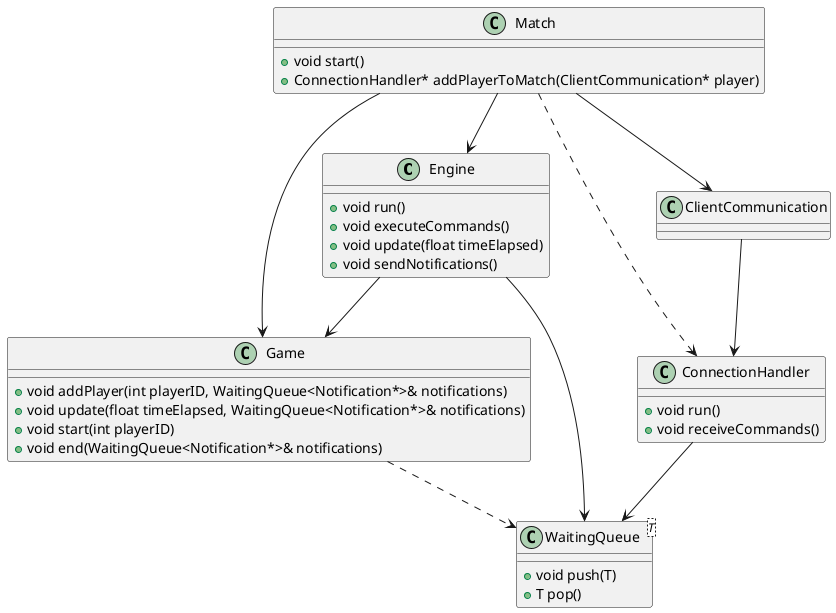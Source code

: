 @startuml


class Engine{

    + void run()
    + void executeCommands()
    + void update(float timeElapsed)
    + void sendNotifications()

}

class Game{

    + void addPlayer(int playerID, WaitingQueue<Notification*>& notifications)
    + void update(float timeElapsed, WaitingQueue<Notification*>& notifications)
    + void start(int playerID)
    + void end(WaitingQueue<Notification*>& notifications)
    

}



class Match{
    + void start()
    + ConnectionHandler* addPlayerToMatch(ClientCommunication* player)
}

class ConnectionHandler{
    + void run()
    + void receiveCommands()
}

class WaitingQueue<T>{
    + void push(T)
    + T pop()
}















Match-->ClientCommunication

Match..>ConnectionHandler

Match-->Engine

ConnectionHandler-->WaitingQueue

Engine-->WaitingQueue



ClientCommunication-->ConnectionHandler

Match-->Game

Engine-->Game

Game..>WaitingQueue



@enduml
